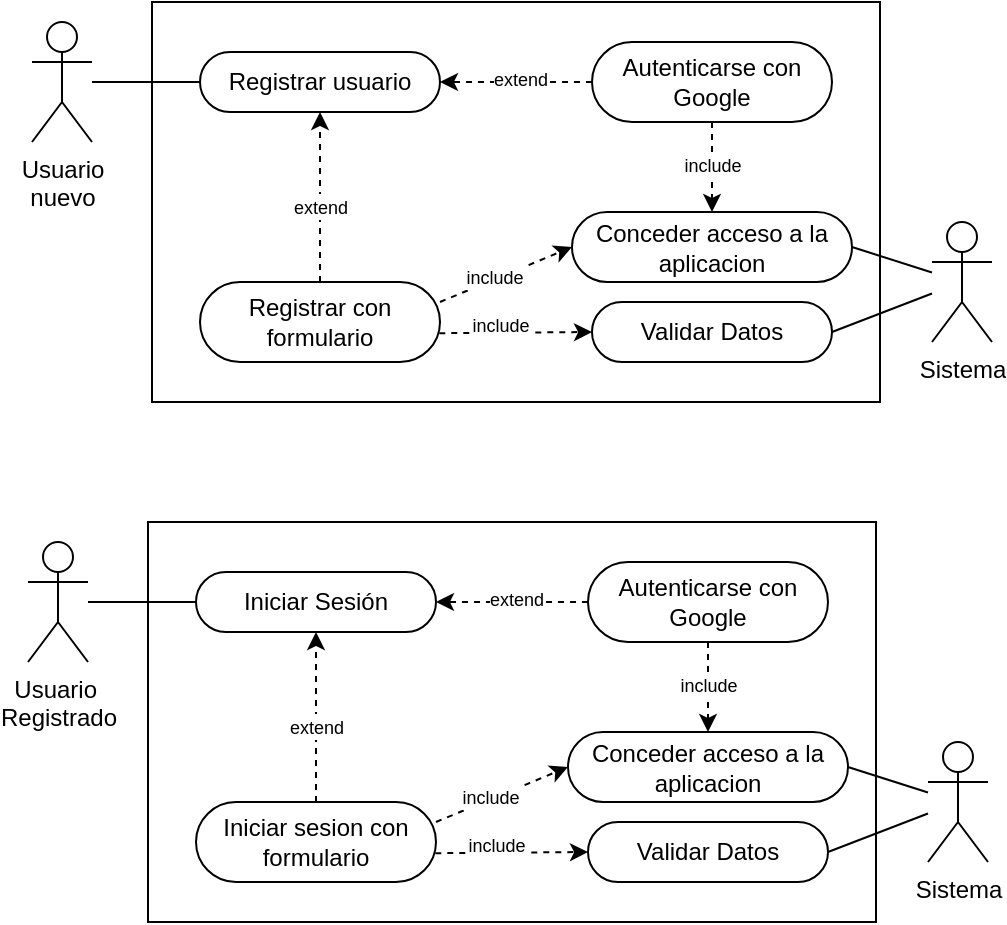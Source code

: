 <mxfile version="28.2.2">
  <diagram name="Página-1" id="0XIWDUNFnCD79X5UrX8S">
    <mxGraphModel dx="679" dy="380" grid="1" gridSize="10" guides="1" tooltips="1" connect="1" arrows="1" fold="1" page="1" pageScale="1" pageWidth="827" pageHeight="1169" math="0" shadow="0">
      <root>
        <mxCell id="0" />
        <mxCell id="1" parent="0" />
        <mxCell id="heYqbjxYNgFWLn4nG5Zt-1" value="" style="rounded=0;whiteSpace=wrap;html=1;" parent="1" vertex="1">
          <mxGeometry x="280" y="360" width="364" height="200" as="geometry" />
        </mxCell>
        <mxCell id="heYqbjxYNgFWLn4nG5Zt-2" value="&lt;div&gt;Usuario&amp;nbsp;&lt;/div&gt;&lt;div&gt;Registrado&lt;/div&gt;" style="shape=umlActor;verticalLabelPosition=bottom;verticalAlign=top;html=1;outlineConnect=0;" parent="1" vertex="1">
          <mxGeometry x="220" y="370" width="30" height="60" as="geometry" />
        </mxCell>
        <mxCell id="heYqbjxYNgFWLn4nG5Zt-4" value="" style="endArrow=none;html=1;rounded=0;entryX=0;entryY=0.5;entryDx=0;entryDy=0;" parent="1" source="heYqbjxYNgFWLn4nG5Zt-2" target="tTuiCgxSwF_mFrkpsnnS-12" edge="1">
          <mxGeometry width="50" height="50" relative="1" as="geometry">
            <mxPoint x="424" y="600" as="sourcePoint" />
            <mxPoint x="304" y="455" as="targetPoint" />
          </mxGeometry>
        </mxCell>
        <mxCell id="heYqbjxYNgFWLn4nG5Zt-5" style="rounded=0;orthogonalLoop=1;jettySize=auto;html=1;exitX=0;exitY=0.5;exitDx=0;exitDy=0;entryX=1;entryY=0.5;entryDx=0;entryDy=0;dashed=1;" parent="1" source="tTuiCgxSwF_mFrkpsnnS-13" target="tTuiCgxSwF_mFrkpsnnS-12" edge="1">
          <mxGeometry relative="1" as="geometry">
            <mxPoint x="494" y="455" as="sourcePoint" />
            <mxPoint x="424" y="455" as="targetPoint" />
          </mxGeometry>
        </mxCell>
        <mxCell id="heYqbjxYNgFWLn4nG5Zt-6" value="&lt;font style=&quot;font-size: 9px;&quot;&gt;extend&lt;/font&gt;" style="edgeLabel;html=1;align=center;verticalAlign=middle;resizable=0;points=[];" parent="heYqbjxYNgFWLn4nG5Zt-5" vertex="1" connectable="0">
          <mxGeometry x="-0.049" y="-2" relative="1" as="geometry">
            <mxPoint as="offset" />
          </mxGeometry>
        </mxCell>
        <mxCell id="tTuiCgxSwF_mFrkpsnnS-12" value="Iniciar Sesión" style="rounded=1;whiteSpace=wrap;html=1;arcSize=50;" vertex="1" parent="1">
          <mxGeometry x="304" y="385" width="120" height="30" as="geometry" />
        </mxCell>
        <mxCell id="tTuiCgxSwF_mFrkpsnnS-23" style="edgeStyle=orthogonalEdgeStyle;rounded=0;orthogonalLoop=1;jettySize=auto;html=1;exitX=0.5;exitY=1;exitDx=0;exitDy=0;entryX=0.5;entryY=0;entryDx=0;entryDy=0;dashed=1;" edge="1" parent="1" source="tTuiCgxSwF_mFrkpsnnS-13" target="tTuiCgxSwF_mFrkpsnnS-20">
          <mxGeometry relative="1" as="geometry" />
        </mxCell>
        <mxCell id="tTuiCgxSwF_mFrkpsnnS-24" value="&lt;font style=&quot;font-size: 9px;&quot;&gt;include&lt;/font&gt;" style="edgeLabel;html=1;align=center;verticalAlign=middle;resizable=0;points=[];" vertex="1" connectable="0" parent="tTuiCgxSwF_mFrkpsnnS-23">
          <mxGeometry x="-0.1" y="-1" relative="1" as="geometry">
            <mxPoint x="1" as="offset" />
          </mxGeometry>
        </mxCell>
        <mxCell id="tTuiCgxSwF_mFrkpsnnS-13" value="Autenticarse con Google" style="rounded=1;whiteSpace=wrap;html=1;arcSize=50;" vertex="1" parent="1">
          <mxGeometry x="500" y="380" width="120" height="40" as="geometry" />
        </mxCell>
        <mxCell id="tTuiCgxSwF_mFrkpsnnS-15" style="edgeStyle=orthogonalEdgeStyle;rounded=0;orthogonalLoop=1;jettySize=auto;html=1;exitX=0.5;exitY=0;exitDx=0;exitDy=0;entryX=0.5;entryY=1;entryDx=0;entryDy=0;dashed=1;" edge="1" parent="1" source="tTuiCgxSwF_mFrkpsnnS-14" target="tTuiCgxSwF_mFrkpsnnS-12">
          <mxGeometry relative="1" as="geometry" />
        </mxCell>
        <mxCell id="tTuiCgxSwF_mFrkpsnnS-16" value="&lt;font style=&quot;font-size: 9px;&quot;&gt;extend&lt;/font&gt;" style="edgeLabel;html=1;align=center;verticalAlign=middle;resizable=0;points=[];" vertex="1" connectable="0" parent="tTuiCgxSwF_mFrkpsnnS-15">
          <mxGeometry x="-0.216" y="1" relative="1" as="geometry">
            <mxPoint x="1" y="-5" as="offset" />
          </mxGeometry>
        </mxCell>
        <mxCell id="tTuiCgxSwF_mFrkpsnnS-18" style="rounded=0;orthogonalLoop=1;jettySize=auto;html=1;exitX=0.997;exitY=0.64;exitDx=0;exitDy=0;entryX=0;entryY=0.5;entryDx=0;entryDy=0;dashed=1;exitPerimeter=0;" edge="1" parent="1" source="tTuiCgxSwF_mFrkpsnnS-14" target="tTuiCgxSwF_mFrkpsnnS-17">
          <mxGeometry relative="1" as="geometry">
            <mxPoint x="430" y="540" as="sourcePoint" />
            <mxPoint x="506" y="505" as="targetPoint" />
          </mxGeometry>
        </mxCell>
        <mxCell id="tTuiCgxSwF_mFrkpsnnS-19" value="&lt;font style=&quot;font-size: 9px;&quot;&gt;include&lt;/font&gt;" style="edgeLabel;html=1;align=center;verticalAlign=middle;resizable=0;points=[];" vertex="1" connectable="0" parent="tTuiCgxSwF_mFrkpsnnS-18">
          <mxGeometry x="-0.503" relative="1" as="geometry">
            <mxPoint x="11" y="-5" as="offset" />
          </mxGeometry>
        </mxCell>
        <mxCell id="tTuiCgxSwF_mFrkpsnnS-21" style="rounded=0;orthogonalLoop=1;jettySize=auto;html=1;exitX=1;exitY=0.25;exitDx=0;exitDy=0;entryX=0;entryY=0.5;entryDx=0;entryDy=0;dashed=1;" edge="1" parent="1" source="tTuiCgxSwF_mFrkpsnnS-14" target="tTuiCgxSwF_mFrkpsnnS-20">
          <mxGeometry relative="1" as="geometry" />
        </mxCell>
        <mxCell id="tTuiCgxSwF_mFrkpsnnS-22" value="&lt;font style=&quot;font-size: 9px;&quot;&gt;include&lt;/font&gt;" style="edgeLabel;html=1;align=center;verticalAlign=middle;resizable=0;points=[];" vertex="1" connectable="0" parent="tTuiCgxSwF_mFrkpsnnS-21">
          <mxGeometry x="-0.192" y="-1" relative="1" as="geometry">
            <mxPoint y="-3" as="offset" />
          </mxGeometry>
        </mxCell>
        <mxCell id="tTuiCgxSwF_mFrkpsnnS-14" value="Iniciar sesion con formulario" style="rounded=1;whiteSpace=wrap;html=1;arcSize=50;" vertex="1" parent="1">
          <mxGeometry x="304" y="500" width="120" height="40" as="geometry" />
        </mxCell>
        <mxCell id="tTuiCgxSwF_mFrkpsnnS-17" value="Validar Datos" style="rounded=1;whiteSpace=wrap;html=1;arcSize=50;" vertex="1" parent="1">
          <mxGeometry x="500" y="510" width="120" height="30" as="geometry" />
        </mxCell>
        <mxCell id="tTuiCgxSwF_mFrkpsnnS-20" value="Conceder acceso a la aplicacion" style="rounded=1;whiteSpace=wrap;html=1;arcSize=50;" vertex="1" parent="1">
          <mxGeometry x="490" y="465" width="140" height="35" as="geometry" />
        </mxCell>
        <mxCell id="tTuiCgxSwF_mFrkpsnnS-25" value="Sistema" style="shape=umlActor;verticalLabelPosition=bottom;verticalAlign=top;html=1;outlineConnect=0;" vertex="1" parent="1">
          <mxGeometry x="670" y="470" width="30" height="60" as="geometry" />
        </mxCell>
        <mxCell id="tTuiCgxSwF_mFrkpsnnS-26" value="" style="endArrow=none;html=1;rounded=0;exitX=1;exitY=0.5;exitDx=0;exitDy=0;" edge="1" parent="1" source="tTuiCgxSwF_mFrkpsnnS-20" target="tTuiCgxSwF_mFrkpsnnS-25">
          <mxGeometry width="50" height="50" relative="1" as="geometry">
            <mxPoint x="650" y="480" as="sourcePoint" />
            <mxPoint x="700" y="430" as="targetPoint" />
          </mxGeometry>
        </mxCell>
        <mxCell id="tTuiCgxSwF_mFrkpsnnS-27" value="" style="endArrow=none;html=1;rounded=0;exitX=1;exitY=0.5;exitDx=0;exitDy=0;" edge="1" parent="1" source="tTuiCgxSwF_mFrkpsnnS-17" target="tTuiCgxSwF_mFrkpsnnS-25">
          <mxGeometry width="50" height="50" relative="1" as="geometry">
            <mxPoint x="644" y="590" as="sourcePoint" />
            <mxPoint x="694" y="540" as="targetPoint" />
          </mxGeometry>
        </mxCell>
        <mxCell id="tTuiCgxSwF_mFrkpsnnS-28" value="" style="rounded=0;whiteSpace=wrap;html=1;" vertex="1" parent="1">
          <mxGeometry x="282" y="100" width="364" height="200" as="geometry" />
        </mxCell>
        <mxCell id="tTuiCgxSwF_mFrkpsnnS-29" value="&lt;div&gt;Usuario&lt;/div&gt;&lt;div&gt;nuevo&lt;/div&gt;" style="shape=umlActor;verticalLabelPosition=bottom;verticalAlign=top;html=1;outlineConnect=0;" vertex="1" parent="1">
          <mxGeometry x="222" y="110" width="30" height="60" as="geometry" />
        </mxCell>
        <mxCell id="tTuiCgxSwF_mFrkpsnnS-30" value="" style="endArrow=none;html=1;rounded=0;entryX=0;entryY=0.5;entryDx=0;entryDy=0;" edge="1" parent="1" source="tTuiCgxSwF_mFrkpsnnS-29" target="tTuiCgxSwF_mFrkpsnnS-33">
          <mxGeometry width="50" height="50" relative="1" as="geometry">
            <mxPoint x="426" y="340" as="sourcePoint" />
            <mxPoint x="306" y="195" as="targetPoint" />
          </mxGeometry>
        </mxCell>
        <mxCell id="tTuiCgxSwF_mFrkpsnnS-31" style="rounded=0;orthogonalLoop=1;jettySize=auto;html=1;exitX=0;exitY=0.5;exitDx=0;exitDy=0;entryX=1;entryY=0.5;entryDx=0;entryDy=0;dashed=1;" edge="1" parent="1" source="tTuiCgxSwF_mFrkpsnnS-36" target="tTuiCgxSwF_mFrkpsnnS-33">
          <mxGeometry relative="1" as="geometry">
            <mxPoint x="496" y="195" as="sourcePoint" />
            <mxPoint x="426" y="195" as="targetPoint" />
          </mxGeometry>
        </mxCell>
        <mxCell id="tTuiCgxSwF_mFrkpsnnS-32" value="&lt;font style=&quot;font-size: 9px;&quot;&gt;extend&lt;/font&gt;" style="edgeLabel;html=1;align=center;verticalAlign=middle;resizable=0;points=[];" vertex="1" connectable="0" parent="tTuiCgxSwF_mFrkpsnnS-31">
          <mxGeometry x="-0.049" y="-2" relative="1" as="geometry">
            <mxPoint as="offset" />
          </mxGeometry>
        </mxCell>
        <mxCell id="tTuiCgxSwF_mFrkpsnnS-33" value="Registrar usuario" style="rounded=1;whiteSpace=wrap;html=1;arcSize=50;" vertex="1" parent="1">
          <mxGeometry x="306" y="125" width="120" height="30" as="geometry" />
        </mxCell>
        <mxCell id="tTuiCgxSwF_mFrkpsnnS-34" style="edgeStyle=orthogonalEdgeStyle;rounded=0;orthogonalLoop=1;jettySize=auto;html=1;exitX=0.5;exitY=1;exitDx=0;exitDy=0;entryX=0.5;entryY=0;entryDx=0;entryDy=0;dashed=1;" edge="1" parent="1" source="tTuiCgxSwF_mFrkpsnnS-36" target="tTuiCgxSwF_mFrkpsnnS-45">
          <mxGeometry relative="1" as="geometry" />
        </mxCell>
        <mxCell id="tTuiCgxSwF_mFrkpsnnS-35" value="&lt;font style=&quot;font-size: 9px;&quot;&gt;include&lt;/font&gt;" style="edgeLabel;html=1;align=center;verticalAlign=middle;resizable=0;points=[];" vertex="1" connectable="0" parent="tTuiCgxSwF_mFrkpsnnS-34">
          <mxGeometry x="-0.1" y="-1" relative="1" as="geometry">
            <mxPoint x="1" as="offset" />
          </mxGeometry>
        </mxCell>
        <mxCell id="tTuiCgxSwF_mFrkpsnnS-36" value="Autenticarse con Google" style="rounded=1;whiteSpace=wrap;html=1;arcSize=50;" vertex="1" parent="1">
          <mxGeometry x="502" y="120" width="120" height="40" as="geometry" />
        </mxCell>
        <mxCell id="tTuiCgxSwF_mFrkpsnnS-37" style="edgeStyle=orthogonalEdgeStyle;rounded=0;orthogonalLoop=1;jettySize=auto;html=1;exitX=0.5;exitY=0;exitDx=0;exitDy=0;entryX=0.5;entryY=1;entryDx=0;entryDy=0;dashed=1;" edge="1" parent="1" source="tTuiCgxSwF_mFrkpsnnS-43" target="tTuiCgxSwF_mFrkpsnnS-33">
          <mxGeometry relative="1" as="geometry" />
        </mxCell>
        <mxCell id="tTuiCgxSwF_mFrkpsnnS-38" value="&lt;font style=&quot;font-size: 9px;&quot;&gt;extend&lt;/font&gt;" style="edgeLabel;html=1;align=center;verticalAlign=middle;resizable=0;points=[];" vertex="1" connectable="0" parent="tTuiCgxSwF_mFrkpsnnS-37">
          <mxGeometry x="-0.216" y="1" relative="1" as="geometry">
            <mxPoint x="1" y="-5" as="offset" />
          </mxGeometry>
        </mxCell>
        <mxCell id="tTuiCgxSwF_mFrkpsnnS-39" style="rounded=0;orthogonalLoop=1;jettySize=auto;html=1;exitX=0.997;exitY=0.64;exitDx=0;exitDy=0;entryX=0;entryY=0.5;entryDx=0;entryDy=0;dashed=1;exitPerimeter=0;" edge="1" parent="1" source="tTuiCgxSwF_mFrkpsnnS-43" target="tTuiCgxSwF_mFrkpsnnS-44">
          <mxGeometry relative="1" as="geometry">
            <mxPoint x="432" y="280" as="sourcePoint" />
            <mxPoint x="508" y="245" as="targetPoint" />
          </mxGeometry>
        </mxCell>
        <mxCell id="tTuiCgxSwF_mFrkpsnnS-40" value="&lt;font style=&quot;font-size: 9px;&quot;&gt;include&lt;/font&gt;" style="edgeLabel;html=1;align=center;verticalAlign=middle;resizable=0;points=[];" vertex="1" connectable="0" parent="tTuiCgxSwF_mFrkpsnnS-39">
          <mxGeometry x="-0.503" relative="1" as="geometry">
            <mxPoint x="11" y="-5" as="offset" />
          </mxGeometry>
        </mxCell>
        <mxCell id="tTuiCgxSwF_mFrkpsnnS-41" style="rounded=0;orthogonalLoop=1;jettySize=auto;html=1;exitX=1;exitY=0.25;exitDx=0;exitDy=0;entryX=0;entryY=0.5;entryDx=0;entryDy=0;dashed=1;" edge="1" parent="1" source="tTuiCgxSwF_mFrkpsnnS-43" target="tTuiCgxSwF_mFrkpsnnS-45">
          <mxGeometry relative="1" as="geometry" />
        </mxCell>
        <mxCell id="tTuiCgxSwF_mFrkpsnnS-42" value="&lt;font style=&quot;font-size: 9px;&quot;&gt;include&lt;/font&gt;" style="edgeLabel;html=1;align=center;verticalAlign=middle;resizable=0;points=[];" vertex="1" connectable="0" parent="tTuiCgxSwF_mFrkpsnnS-41">
          <mxGeometry x="-0.192" y="-1" relative="1" as="geometry">
            <mxPoint y="-3" as="offset" />
          </mxGeometry>
        </mxCell>
        <mxCell id="tTuiCgxSwF_mFrkpsnnS-43" value="Registrar con formulario" style="rounded=1;whiteSpace=wrap;html=1;arcSize=50;" vertex="1" parent="1">
          <mxGeometry x="306" y="240" width="120" height="40" as="geometry" />
        </mxCell>
        <mxCell id="tTuiCgxSwF_mFrkpsnnS-44" value="Validar Datos" style="rounded=1;whiteSpace=wrap;html=1;arcSize=50;" vertex="1" parent="1">
          <mxGeometry x="502" y="250" width="120" height="30" as="geometry" />
        </mxCell>
        <mxCell id="tTuiCgxSwF_mFrkpsnnS-45" value="Conceder acceso a la aplicacion" style="rounded=1;whiteSpace=wrap;html=1;arcSize=50;" vertex="1" parent="1">
          <mxGeometry x="492" y="205" width="140" height="35" as="geometry" />
        </mxCell>
        <mxCell id="tTuiCgxSwF_mFrkpsnnS-46" value="Sistema" style="shape=umlActor;verticalLabelPosition=bottom;verticalAlign=top;html=1;outlineConnect=0;" vertex="1" parent="1">
          <mxGeometry x="672" y="210" width="30" height="60" as="geometry" />
        </mxCell>
        <mxCell id="tTuiCgxSwF_mFrkpsnnS-47" value="" style="endArrow=none;html=1;rounded=0;exitX=1;exitY=0.5;exitDx=0;exitDy=0;" edge="1" parent="1" source="tTuiCgxSwF_mFrkpsnnS-45" target="tTuiCgxSwF_mFrkpsnnS-46">
          <mxGeometry width="50" height="50" relative="1" as="geometry">
            <mxPoint x="652" y="220" as="sourcePoint" />
            <mxPoint x="702" y="170" as="targetPoint" />
          </mxGeometry>
        </mxCell>
        <mxCell id="tTuiCgxSwF_mFrkpsnnS-48" value="" style="endArrow=none;html=1;rounded=0;exitX=1;exitY=0.5;exitDx=0;exitDy=0;" edge="1" parent="1" source="tTuiCgxSwF_mFrkpsnnS-44" target="tTuiCgxSwF_mFrkpsnnS-46">
          <mxGeometry width="50" height="50" relative="1" as="geometry">
            <mxPoint x="646" y="330" as="sourcePoint" />
            <mxPoint x="696" y="280" as="targetPoint" />
          </mxGeometry>
        </mxCell>
      </root>
    </mxGraphModel>
  </diagram>
</mxfile>

